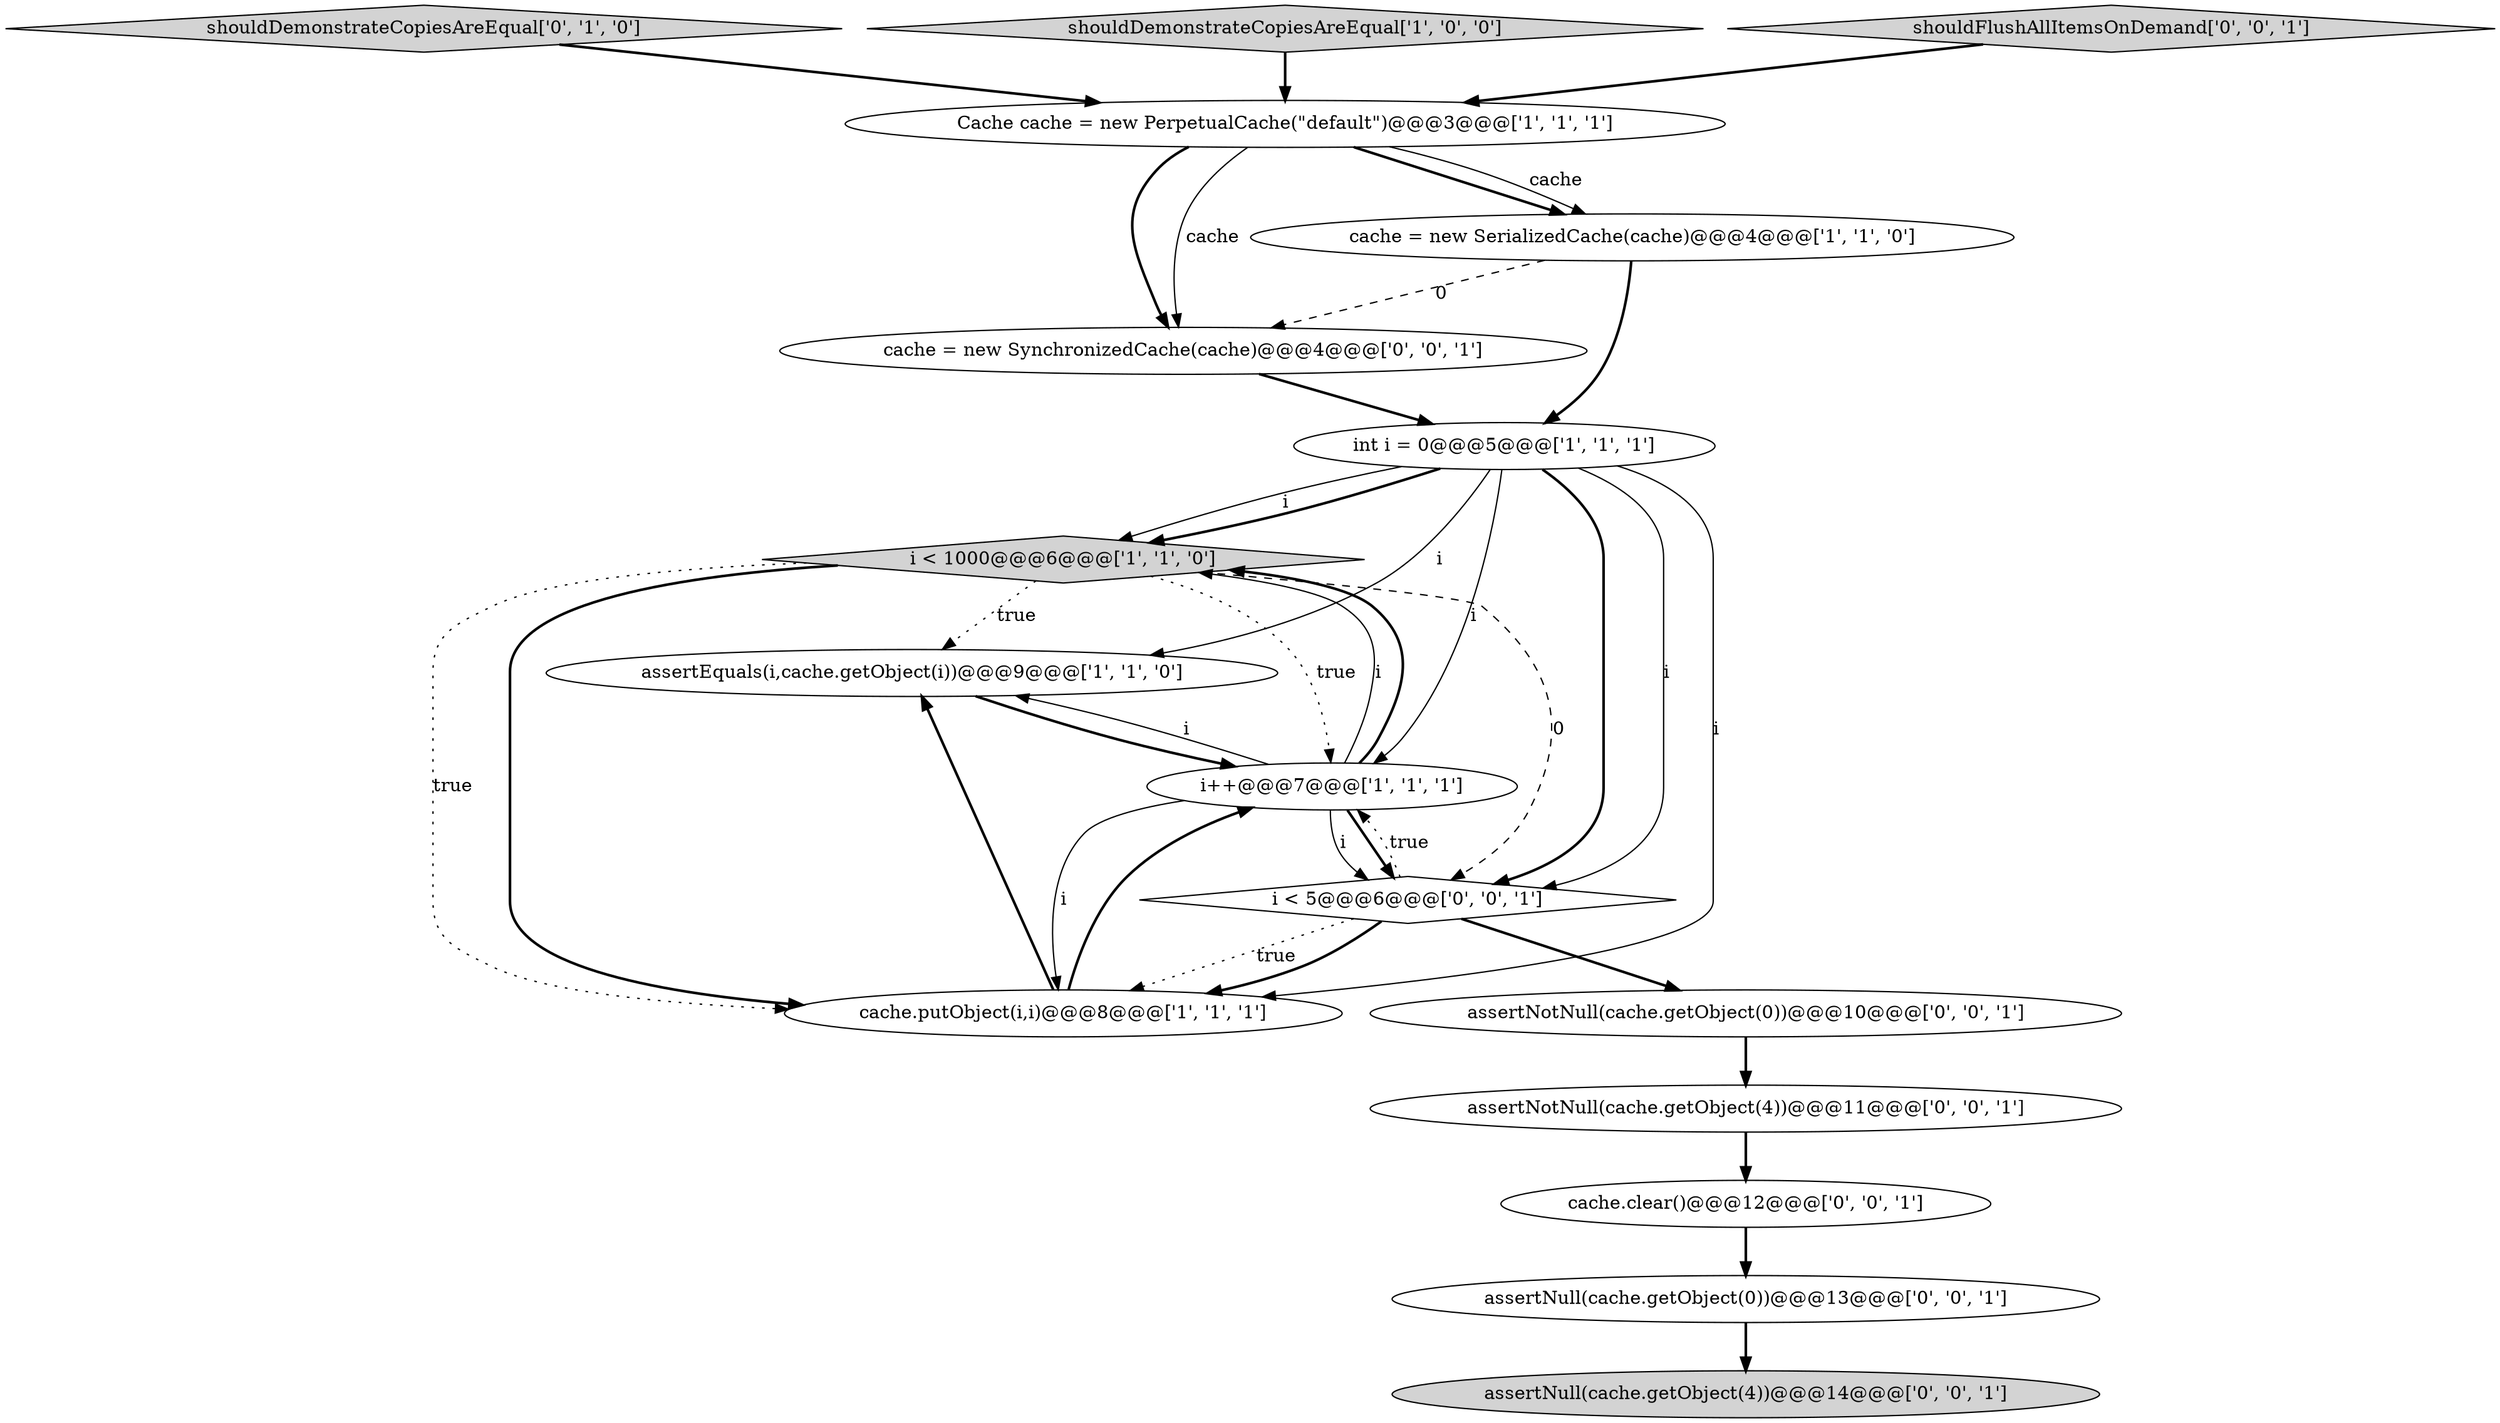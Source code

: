 digraph {
7 [style = filled, label = "Cache cache = new PerpetualCache(\"default\")@@@3@@@['1', '1', '1']", fillcolor = white, shape = ellipse image = "AAA0AAABBB1BBB"];
8 [style = filled, label = "shouldDemonstrateCopiesAreEqual['0', '1', '0']", fillcolor = lightgray, shape = diamond image = "AAA0AAABBB2BBB"];
13 [style = filled, label = "cache = new SynchronizedCache(cache)@@@4@@@['0', '0', '1']", fillcolor = white, shape = ellipse image = "AAA0AAABBB3BBB"];
10 [style = filled, label = "cache.clear()@@@12@@@['0', '0', '1']", fillcolor = white, shape = ellipse image = "AAA0AAABBB3BBB"];
11 [style = filled, label = "assertNotNull(cache.getObject(0))@@@10@@@['0', '0', '1']", fillcolor = white, shape = ellipse image = "AAA0AAABBB3BBB"];
14 [style = filled, label = "assertNull(cache.getObject(0))@@@13@@@['0', '0', '1']", fillcolor = white, shape = ellipse image = "AAA0AAABBB3BBB"];
5 [style = filled, label = "i < 1000@@@6@@@['1', '1', '0']", fillcolor = lightgray, shape = diamond image = "AAA0AAABBB1BBB"];
16 [style = filled, label = "assertNotNull(cache.getObject(4))@@@11@@@['0', '0', '1']", fillcolor = white, shape = ellipse image = "AAA0AAABBB3BBB"];
12 [style = filled, label = "assertNull(cache.getObject(4))@@@14@@@['0', '0', '1']", fillcolor = lightgray, shape = ellipse image = "AAA0AAABBB3BBB"];
1 [style = filled, label = "cache = new SerializedCache(cache)@@@4@@@['1', '1', '0']", fillcolor = white, shape = ellipse image = "AAA0AAABBB1BBB"];
0 [style = filled, label = "shouldDemonstrateCopiesAreEqual['1', '0', '0']", fillcolor = lightgray, shape = diamond image = "AAA0AAABBB1BBB"];
3 [style = filled, label = "assertEquals(i,cache.getObject(i))@@@9@@@['1', '1', '0']", fillcolor = white, shape = ellipse image = "AAA0AAABBB1BBB"];
6 [style = filled, label = "cache.putObject(i,i)@@@8@@@['1', '1', '1']", fillcolor = white, shape = ellipse image = "AAA0AAABBB1BBB"];
15 [style = filled, label = "shouldFlushAllItemsOnDemand['0', '0', '1']", fillcolor = lightgray, shape = diamond image = "AAA0AAABBB3BBB"];
2 [style = filled, label = "i++@@@7@@@['1', '1', '1']", fillcolor = white, shape = ellipse image = "AAA0AAABBB1BBB"];
9 [style = filled, label = "i < 5@@@6@@@['0', '0', '1']", fillcolor = white, shape = diamond image = "AAA0AAABBB3BBB"];
4 [style = filled, label = "int i = 0@@@5@@@['1', '1', '1']", fillcolor = white, shape = ellipse image = "AAA0AAABBB1BBB"];
7->13 [style = bold, label=""];
4->9 [style = bold, label=""];
6->3 [style = bold, label=""];
4->9 [style = solid, label="i"];
2->9 [style = solid, label="i"];
1->4 [style = bold, label=""];
11->16 [style = bold, label=""];
7->1 [style = bold, label=""];
9->11 [style = bold, label=""];
15->7 [style = bold, label=""];
10->14 [style = bold, label=""];
16->10 [style = bold, label=""];
2->6 [style = solid, label="i"];
5->6 [style = dotted, label="true"];
5->9 [style = dashed, label="0"];
4->3 [style = solid, label="i"];
2->9 [style = bold, label=""];
4->5 [style = solid, label="i"];
5->3 [style = dotted, label="true"];
9->6 [style = dotted, label="true"];
2->3 [style = solid, label="i"];
8->7 [style = bold, label=""];
9->6 [style = bold, label=""];
0->7 [style = bold, label=""];
4->2 [style = solid, label="i"];
4->6 [style = solid, label="i"];
7->1 [style = solid, label="cache"];
6->2 [style = bold, label=""];
1->13 [style = dashed, label="0"];
5->6 [style = bold, label=""];
3->2 [style = bold, label=""];
9->2 [style = dotted, label="true"];
14->12 [style = bold, label=""];
7->13 [style = solid, label="cache"];
4->5 [style = bold, label=""];
2->5 [style = solid, label="i"];
5->2 [style = dotted, label="true"];
2->5 [style = bold, label=""];
13->4 [style = bold, label=""];
}

